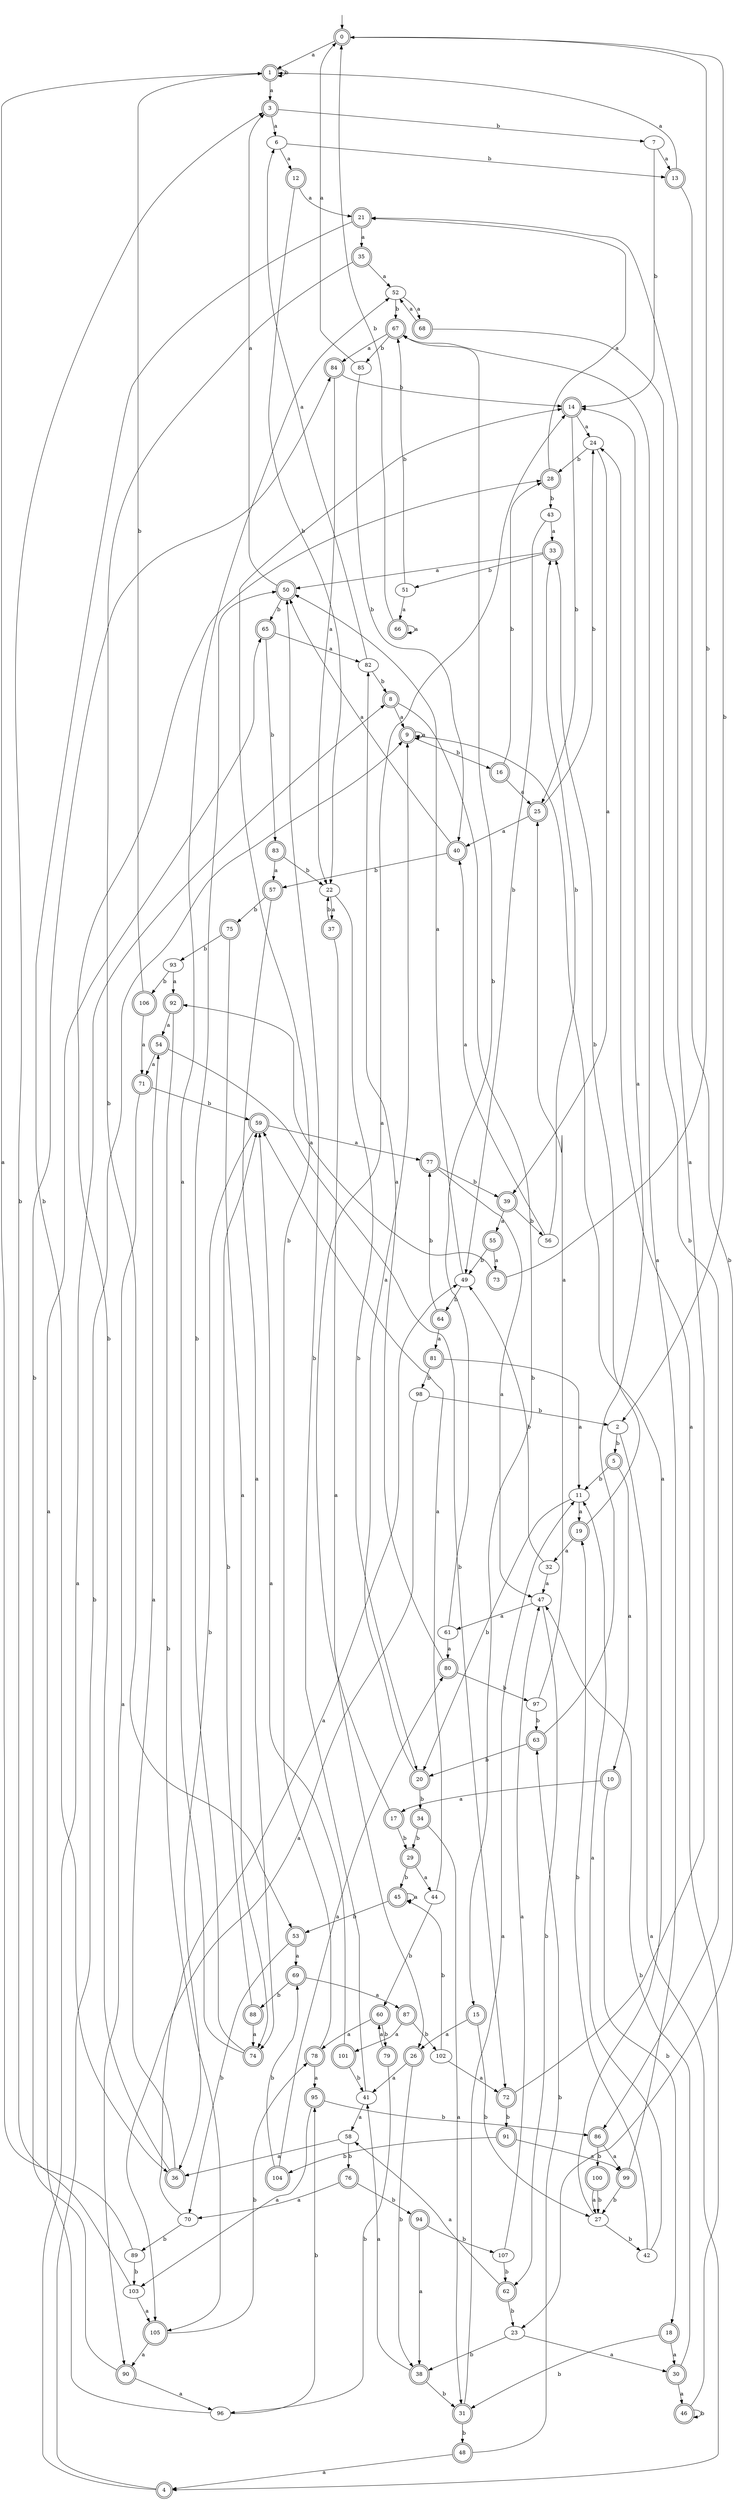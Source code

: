 digraph RandomDFA {
  __start0 [label="", shape=none];
  __start0 -> 0 [label=""];
  0 [shape=circle] [shape=doublecircle]
  0 -> 1 [label="a"]
  0 -> 2 [label="b"]
  1 [shape=doublecircle]
  1 -> 3 [label="a"]
  1 -> 1 [label="b"]
  2
  2 -> 4 [label="a"]
  2 -> 5 [label="b"]
  3 [shape=doublecircle]
  3 -> 6 [label="a"]
  3 -> 7 [label="b"]
  4 [shape=doublecircle]
  4 -> 8 [label="a"]
  4 -> 9 [label="b"]
  5 [shape=doublecircle]
  5 -> 10 [label="a"]
  5 -> 11 [label="b"]
  6
  6 -> 12 [label="a"]
  6 -> 13 [label="b"]
  7
  7 -> 13 [label="a"]
  7 -> 14 [label="b"]
  8 [shape=doublecircle]
  8 -> 9 [label="a"]
  8 -> 15 [label="b"]
  9 [shape=doublecircle]
  9 -> 9 [label="a"]
  9 -> 16 [label="b"]
  10 [shape=doublecircle]
  10 -> 17 [label="a"]
  10 -> 18 [label="b"]
  11
  11 -> 19 [label="a"]
  11 -> 20 [label="b"]
  12 [shape=doublecircle]
  12 -> 21 [label="a"]
  12 -> 22 [label="b"]
  13 [shape=doublecircle]
  13 -> 1 [label="a"]
  13 -> 23 [label="b"]
  14 [shape=doublecircle]
  14 -> 24 [label="a"]
  14 -> 25 [label="b"]
  15 [shape=doublecircle]
  15 -> 26 [label="a"]
  15 -> 27 [label="b"]
  16 [shape=doublecircle]
  16 -> 25 [label="a"]
  16 -> 28 [label="b"]
  17 [shape=doublecircle]
  17 -> 14 [label="a"]
  17 -> 29 [label="b"]
  18 [shape=doublecircle]
  18 -> 30 [label="a"]
  18 -> 31 [label="b"]
  19 [shape=doublecircle]
  19 -> 32 [label="a"]
  19 -> 33 [label="b"]
  20 [shape=doublecircle]
  20 -> 9 [label="a"]
  20 -> 34 [label="b"]
  21 [shape=doublecircle]
  21 -> 35 [label="a"]
  21 -> 36 [label="b"]
  22
  22 -> 37 [label="a"]
  22 -> 20 [label="b"]
  23
  23 -> 30 [label="a"]
  23 -> 38 [label="b"]
  24
  24 -> 39 [label="a"]
  24 -> 28 [label="b"]
  25 [shape=doublecircle]
  25 -> 40 [label="a"]
  25 -> 24 [label="b"]
  26 [shape=doublecircle]
  26 -> 41 [label="a"]
  26 -> 38 [label="b"]
  27
  27 -> 9 [label="a"]
  27 -> 42 [label="b"]
  28 [shape=doublecircle]
  28 -> 21 [label="a"]
  28 -> 43 [label="b"]
  29 [shape=doublecircle]
  29 -> 44 [label="a"]
  29 -> 45 [label="b"]
  30 [shape=doublecircle]
  30 -> 46 [label="a"]
  30 -> 47 [label="b"]
  31 [shape=doublecircle]
  31 -> 11 [label="a"]
  31 -> 48 [label="b"]
  32
  32 -> 47 [label="a"]
  32 -> 49 [label="b"]
  33 [shape=doublecircle]
  33 -> 50 [label="a"]
  33 -> 51 [label="b"]
  34 [shape=doublecircle]
  34 -> 31 [label="a"]
  34 -> 29 [label="b"]
  35 [shape=doublecircle]
  35 -> 52 [label="a"]
  35 -> 53 [label="b"]
  36 [shape=doublecircle]
  36 -> 54 [label="a"]
  36 -> 28 [label="b"]
  37 [shape=doublecircle]
  37 -> 26 [label="a"]
  37 -> 22 [label="b"]
  38 [shape=doublecircle]
  38 -> 41 [label="a"]
  38 -> 31 [label="b"]
  39 [shape=doublecircle]
  39 -> 55 [label="a"]
  39 -> 56 [label="b"]
  40 [shape=doublecircle]
  40 -> 50 [label="a"]
  40 -> 57 [label="b"]
  41
  41 -> 58 [label="a"]
  41 -> 50 [label="b"]
  42
  42 -> 11 [label="a"]
  42 -> 19 [label="b"]
  43
  43 -> 33 [label="a"]
  43 -> 49 [label="b"]
  44
  44 -> 59 [label="a"]
  44 -> 60 [label="b"]
  45 [shape=doublecircle]
  45 -> 45 [label="a"]
  45 -> 53 [label="b"]
  46 [shape=doublecircle]
  46 -> 24 [label="a"]
  46 -> 46 [label="b"]
  47
  47 -> 61 [label="a"]
  47 -> 62 [label="b"]
  48 [shape=doublecircle]
  48 -> 4 [label="a"]
  48 -> 63 [label="b"]
  49
  49 -> 50 [label="a"]
  49 -> 64 [label="b"]
  50 [shape=doublecircle]
  50 -> 3 [label="a"]
  50 -> 65 [label="b"]
  51
  51 -> 66 [label="a"]
  51 -> 67 [label="b"]
  52
  52 -> 68 [label="a"]
  52 -> 67 [label="b"]
  53 [shape=doublecircle]
  53 -> 69 [label="a"]
  53 -> 70 [label="b"]
  54 [shape=doublecircle]
  54 -> 71 [label="a"]
  54 -> 72 [label="b"]
  55 [shape=doublecircle]
  55 -> 73 [label="a"]
  55 -> 49 [label="b"]
  56
  56 -> 40 [label="a"]
  56 -> 33 [label="b"]
  57 [shape=doublecircle]
  57 -> 74 [label="a"]
  57 -> 75 [label="b"]
  58
  58 -> 36 [label="a"]
  58 -> 76 [label="b"]
  59 [shape=doublecircle]
  59 -> 77 [label="a"]
  59 -> 36 [label="b"]
  60 [shape=doublecircle]
  60 -> 78 [label="a"]
  60 -> 79 [label="b"]
  61
  61 -> 80 [label="a"]
  61 -> 67 [label="b"]
  62 [shape=doublecircle]
  62 -> 58 [label="a"]
  62 -> 23 [label="b"]
  63 [shape=doublecircle]
  63 -> 14 [label="a"]
  63 -> 20 [label="b"]
  64 [shape=doublecircle]
  64 -> 81 [label="a"]
  64 -> 77 [label="b"]
  65 [shape=doublecircle]
  65 -> 82 [label="a"]
  65 -> 83 [label="b"]
  66 [shape=doublecircle]
  66 -> 66 [label="a"]
  66 -> 0 [label="b"]
  67 [shape=doublecircle]
  67 -> 84 [label="a"]
  67 -> 85 [label="b"]
  68 [shape=doublecircle]
  68 -> 52 [label="a"]
  68 -> 86 [label="b"]
  69 [shape=doublecircle]
  69 -> 87 [label="a"]
  69 -> 88 [label="b"]
  70
  70 -> 49 [label="a"]
  70 -> 89 [label="b"]
  71 [shape=doublecircle]
  71 -> 90 [label="a"]
  71 -> 59 [label="b"]
  72 [shape=doublecircle]
  72 -> 21 [label="a"]
  72 -> 91 [label="b"]
  73 [shape=doublecircle]
  73 -> 92 [label="a"]
  73 -> 0 [label="b"]
  74 [shape=doublecircle]
  74 -> 52 [label="a"]
  74 -> 50 [label="b"]
  75 [shape=doublecircle]
  75 -> 74 [label="a"]
  75 -> 93 [label="b"]
  76 [shape=doublecircle]
  76 -> 70 [label="a"]
  76 -> 94 [label="b"]
  77 [shape=doublecircle]
  77 -> 47 [label="a"]
  77 -> 39 [label="b"]
  78 [shape=doublecircle]
  78 -> 95 [label="a"]
  78 -> 14 [label="b"]
  79 [shape=doublecircle]
  79 -> 60 [label="a"]
  79 -> 96 [label="b"]
  80 [shape=doublecircle]
  80 -> 82 [label="a"]
  80 -> 97 [label="b"]
  81 [shape=doublecircle]
  81 -> 11 [label="a"]
  81 -> 98 [label="b"]
  82
  82 -> 6 [label="a"]
  82 -> 8 [label="b"]
  83 [shape=doublecircle]
  83 -> 57 [label="a"]
  83 -> 22 [label="b"]
  84 [shape=doublecircle]
  84 -> 22 [label="a"]
  84 -> 14 [label="b"]
  85
  85 -> 0 [label="a"]
  85 -> 40 [label="b"]
  86 [shape=doublecircle]
  86 -> 99 [label="a"]
  86 -> 100 [label="b"]
  87 [shape=doublecircle]
  87 -> 101 [label="a"]
  87 -> 102 [label="b"]
  88 [shape=doublecircle]
  88 -> 74 [label="a"]
  88 -> 59 [label="b"]
  89
  89 -> 1 [label="a"]
  89 -> 103 [label="b"]
  90 [shape=doublecircle]
  90 -> 96 [label="a"]
  90 -> 84 [label="b"]
  91 [shape=doublecircle]
  91 -> 99 [label="a"]
  91 -> 104 [label="b"]
  92 [shape=doublecircle]
  92 -> 54 [label="a"]
  92 -> 105 [label="b"]
  93
  93 -> 92 [label="a"]
  93 -> 106 [label="b"]
  94 [shape=doublecircle]
  94 -> 38 [label="a"]
  94 -> 107 [label="b"]
  95 [shape=doublecircle]
  95 -> 103 [label="a"]
  95 -> 86 [label="b"]
  96
  96 -> 65 [label="a"]
  96 -> 95 [label="b"]
  97
  97 -> 25 [label="a"]
  97 -> 63 [label="b"]
  98
  98 -> 105 [label="a"]
  98 -> 2 [label="b"]
  99 [shape=doublecircle]
  99 -> 67 [label="a"]
  99 -> 27 [label="b"]
  100 [shape=doublecircle]
  100 -> 27 [label="a"]
  100 -> 27 [label="b"]
  101 [shape=doublecircle]
  101 -> 59 [label="a"]
  101 -> 41 [label="b"]
  102
  102 -> 72 [label="a"]
  102 -> 45 [label="b"]
  103
  103 -> 105 [label="a"]
  103 -> 3 [label="b"]
  104 [shape=doublecircle]
  104 -> 80 [label="a"]
  104 -> 69 [label="b"]
  105 [shape=doublecircle]
  105 -> 90 [label="a"]
  105 -> 78 [label="b"]
  106 [shape=doublecircle]
  106 -> 71 [label="a"]
  106 -> 1 [label="b"]
  107
  107 -> 47 [label="a"]
  107 -> 62 [label="b"]
}
